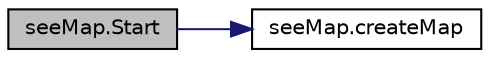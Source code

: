 digraph "seeMap.Start"
{
 // LATEX_PDF_SIZE
  edge [fontname="Helvetica",fontsize="10",labelfontname="Helvetica",labelfontsize="10"];
  node [fontname="Helvetica",fontsize="10",shape=record];
  rankdir="LR";
  Node1 [label="seeMap.Start",height=0.2,width=0.4,color="black", fillcolor="grey75", style="filled", fontcolor="black",tooltip="Start() is called before the first frame update."];
  Node1 -> Node2 [color="midnightblue",fontsize="10",style="solid",fontname="Helvetica"];
  Node2 [label="seeMap.createMap",height=0.2,width=0.4,color="black", fillcolor="white", style="filled",URL="$classsee_map.html#a94673d8bb02fb75361690eead60ff703",tooltip="createMap() Este método renderiza la matriz a los cubos en unity"];
}
